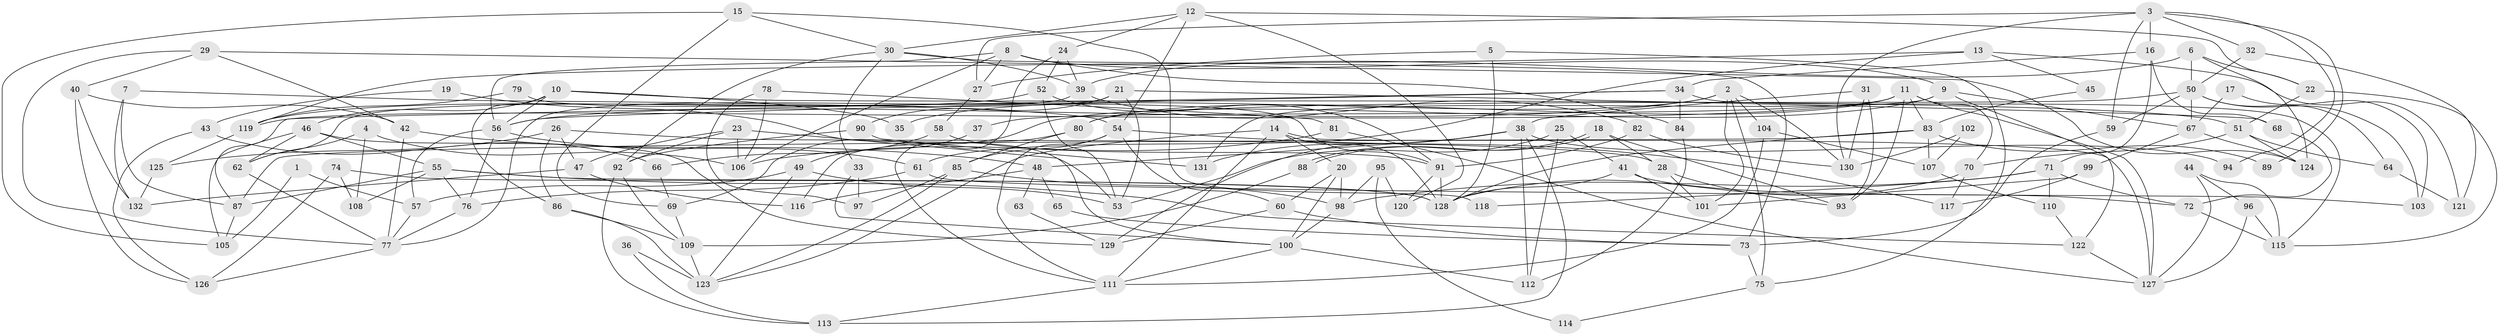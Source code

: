// coarse degree distribution, {2: 0.12658227848101267, 4: 0.24050632911392406, 3: 0.22784810126582278, 8: 0.012658227848101266, 5: 0.17721518987341772, 6: 0.11392405063291139, 10: 0.0379746835443038, 9: 0.012658227848101266, 7: 0.012658227848101266, 11: 0.012658227848101266, 17: 0.012658227848101266, 12: 0.012658227848101266}
// Generated by graph-tools (version 1.1) at 2025/53/03/04/25 21:53:06]
// undirected, 132 vertices, 264 edges
graph export_dot {
graph [start="1"]
  node [color=gray90,style=filled];
  1;
  2;
  3;
  4;
  5;
  6;
  7;
  8;
  9;
  10;
  11;
  12;
  13;
  14;
  15;
  16;
  17;
  18;
  19;
  20;
  21;
  22;
  23;
  24;
  25;
  26;
  27;
  28;
  29;
  30;
  31;
  32;
  33;
  34;
  35;
  36;
  37;
  38;
  39;
  40;
  41;
  42;
  43;
  44;
  45;
  46;
  47;
  48;
  49;
  50;
  51;
  52;
  53;
  54;
  55;
  56;
  57;
  58;
  59;
  60;
  61;
  62;
  63;
  64;
  65;
  66;
  67;
  68;
  69;
  70;
  71;
  72;
  73;
  74;
  75;
  76;
  77;
  78;
  79;
  80;
  81;
  82;
  83;
  84;
  85;
  86;
  87;
  88;
  89;
  90;
  91;
  92;
  93;
  94;
  95;
  96;
  97;
  98;
  99;
  100;
  101;
  102;
  103;
  104;
  105;
  106;
  107;
  108;
  109;
  110;
  111;
  112;
  113;
  114;
  115;
  116;
  117;
  118;
  119;
  120;
  121;
  122;
  123;
  124;
  125;
  126;
  127;
  128;
  129;
  130;
  131;
  132;
  1 -- 57;
  1 -- 105;
  2 -- 56;
  2 -- 104;
  2 -- 35;
  2 -- 75;
  2 -- 101;
  2 -- 130;
  3 -- 27;
  3 -- 130;
  3 -- 16;
  3 -- 32;
  3 -- 59;
  3 -- 89;
  3 -- 94;
  4 -- 106;
  4 -- 62;
  4 -- 108;
  5 -- 128;
  5 -- 75;
  5 -- 27;
  6 -- 39;
  6 -- 124;
  6 -- 22;
  6 -- 50;
  7 -- 54;
  7 -- 87;
  7 -- 132;
  8 -- 56;
  8 -- 106;
  8 -- 9;
  8 -- 27;
  8 -- 84;
  9 -- 122;
  9 -- 67;
  9 -- 69;
  9 -- 131;
  10 -- 86;
  10 -- 51;
  10 -- 35;
  10 -- 46;
  10 -- 56;
  11 -- 93;
  11 -- 119;
  11 -- 37;
  11 -- 70;
  11 -- 80;
  11 -- 83;
  11 -- 127;
  12 -- 22;
  12 -- 54;
  12 -- 24;
  12 -- 30;
  12 -- 120;
  13 -- 61;
  13 -- 121;
  13 -- 45;
  13 -- 119;
  14 -- 127;
  14 -- 128;
  14 -- 20;
  14 -- 111;
  14 -- 123;
  15 -- 30;
  15 -- 69;
  15 -- 105;
  15 -- 118;
  16 -- 68;
  16 -- 34;
  16 -- 71;
  17 -- 67;
  17 -- 103;
  18 -- 28;
  18 -- 88;
  18 -- 88;
  18 -- 93;
  19 -- 100;
  19 -- 43;
  20 -- 100;
  20 -- 60;
  20 -- 98;
  21 -- 53;
  21 -- 62;
  21 -- 68;
  21 -- 90;
  22 -- 51;
  22 -- 115;
  23 -- 92;
  23 -- 53;
  23 -- 47;
  23 -- 106;
  24 -- 111;
  24 -- 39;
  24 -- 52;
  25 -- 112;
  25 -- 53;
  25 -- 41;
  26 -- 47;
  26 -- 86;
  26 -- 28;
  26 -- 125;
  27 -- 58;
  28 -- 101;
  28 -- 93;
  29 -- 42;
  29 -- 77;
  29 -- 40;
  29 -- 124;
  30 -- 73;
  30 -- 33;
  30 -- 39;
  30 -- 92;
  31 -- 130;
  31 -- 93;
  31 -- 38;
  32 -- 50;
  32 -- 121;
  33 -- 100;
  33 -- 97;
  34 -- 56;
  34 -- 84;
  34 -- 87;
  34 -- 115;
  36 -- 123;
  36 -- 113;
  37 -- 49;
  38 -- 113;
  38 -- 48;
  38 -- 94;
  38 -- 112;
  38 -- 129;
  38 -- 131;
  39 -- 77;
  39 -- 82;
  40 -- 126;
  40 -- 42;
  40 -- 132;
  41 -- 72;
  41 -- 101;
  41 -- 128;
  42 -- 48;
  42 -- 77;
  43 -- 126;
  43 -- 66;
  44 -- 115;
  44 -- 96;
  44 -- 127;
  45 -- 83;
  46 -- 55;
  46 -- 62;
  46 -- 105;
  46 -- 129;
  47 -- 132;
  47 -- 116;
  48 -- 116;
  48 -- 63;
  48 -- 65;
  49 -- 123;
  49 -- 57;
  49 -- 53;
  50 -- 80;
  50 -- 59;
  50 -- 64;
  50 -- 67;
  50 -- 103;
  51 -- 70;
  51 -- 124;
  51 -- 64;
  52 -- 119;
  52 -- 53;
  52 -- 91;
  54 -- 117;
  54 -- 60;
  54 -- 85;
  54 -- 111;
  55 -- 128;
  55 -- 87;
  55 -- 76;
  55 -- 108;
  55 -- 122;
  56 -- 76;
  56 -- 57;
  56 -- 61;
  57 -- 77;
  58 -- 91;
  58 -- 66;
  59 -- 73;
  60 -- 129;
  60 -- 73;
  61 -- 76;
  61 -- 103;
  62 -- 77;
  63 -- 129;
  64 -- 121;
  65 -- 73;
  66 -- 69;
  67 -- 99;
  67 -- 124;
  68 -- 72;
  69 -- 109;
  70 -- 128;
  70 -- 117;
  71 -- 98;
  71 -- 72;
  71 -- 110;
  71 -- 118;
  72 -- 115;
  73 -- 75;
  74 -- 108;
  74 -- 128;
  74 -- 126;
  75 -- 114;
  76 -- 77;
  77 -- 126;
  78 -- 81;
  78 -- 97;
  78 -- 106;
  79 -- 91;
  79 -- 119;
  80 -- 85;
  80 -- 116;
  81 -- 127;
  81 -- 106;
  82 -- 91;
  82 -- 130;
  83 -- 87;
  83 -- 89;
  83 -- 107;
  83 -- 128;
  84 -- 112;
  85 -- 98;
  85 -- 97;
  85 -- 123;
  86 -- 109;
  86 -- 123;
  87 -- 105;
  88 -- 109;
  90 -- 131;
  90 -- 92;
  91 -- 128;
  91 -- 120;
  92 -- 109;
  92 -- 113;
  95 -- 98;
  95 -- 120;
  95 -- 114;
  96 -- 115;
  96 -- 127;
  98 -- 100;
  99 -- 101;
  99 -- 117;
  100 -- 111;
  100 -- 112;
  102 -- 130;
  102 -- 107;
  104 -- 111;
  104 -- 107;
  107 -- 110;
  109 -- 123;
  110 -- 122;
  111 -- 113;
  119 -- 125;
  122 -- 127;
  125 -- 132;
}
